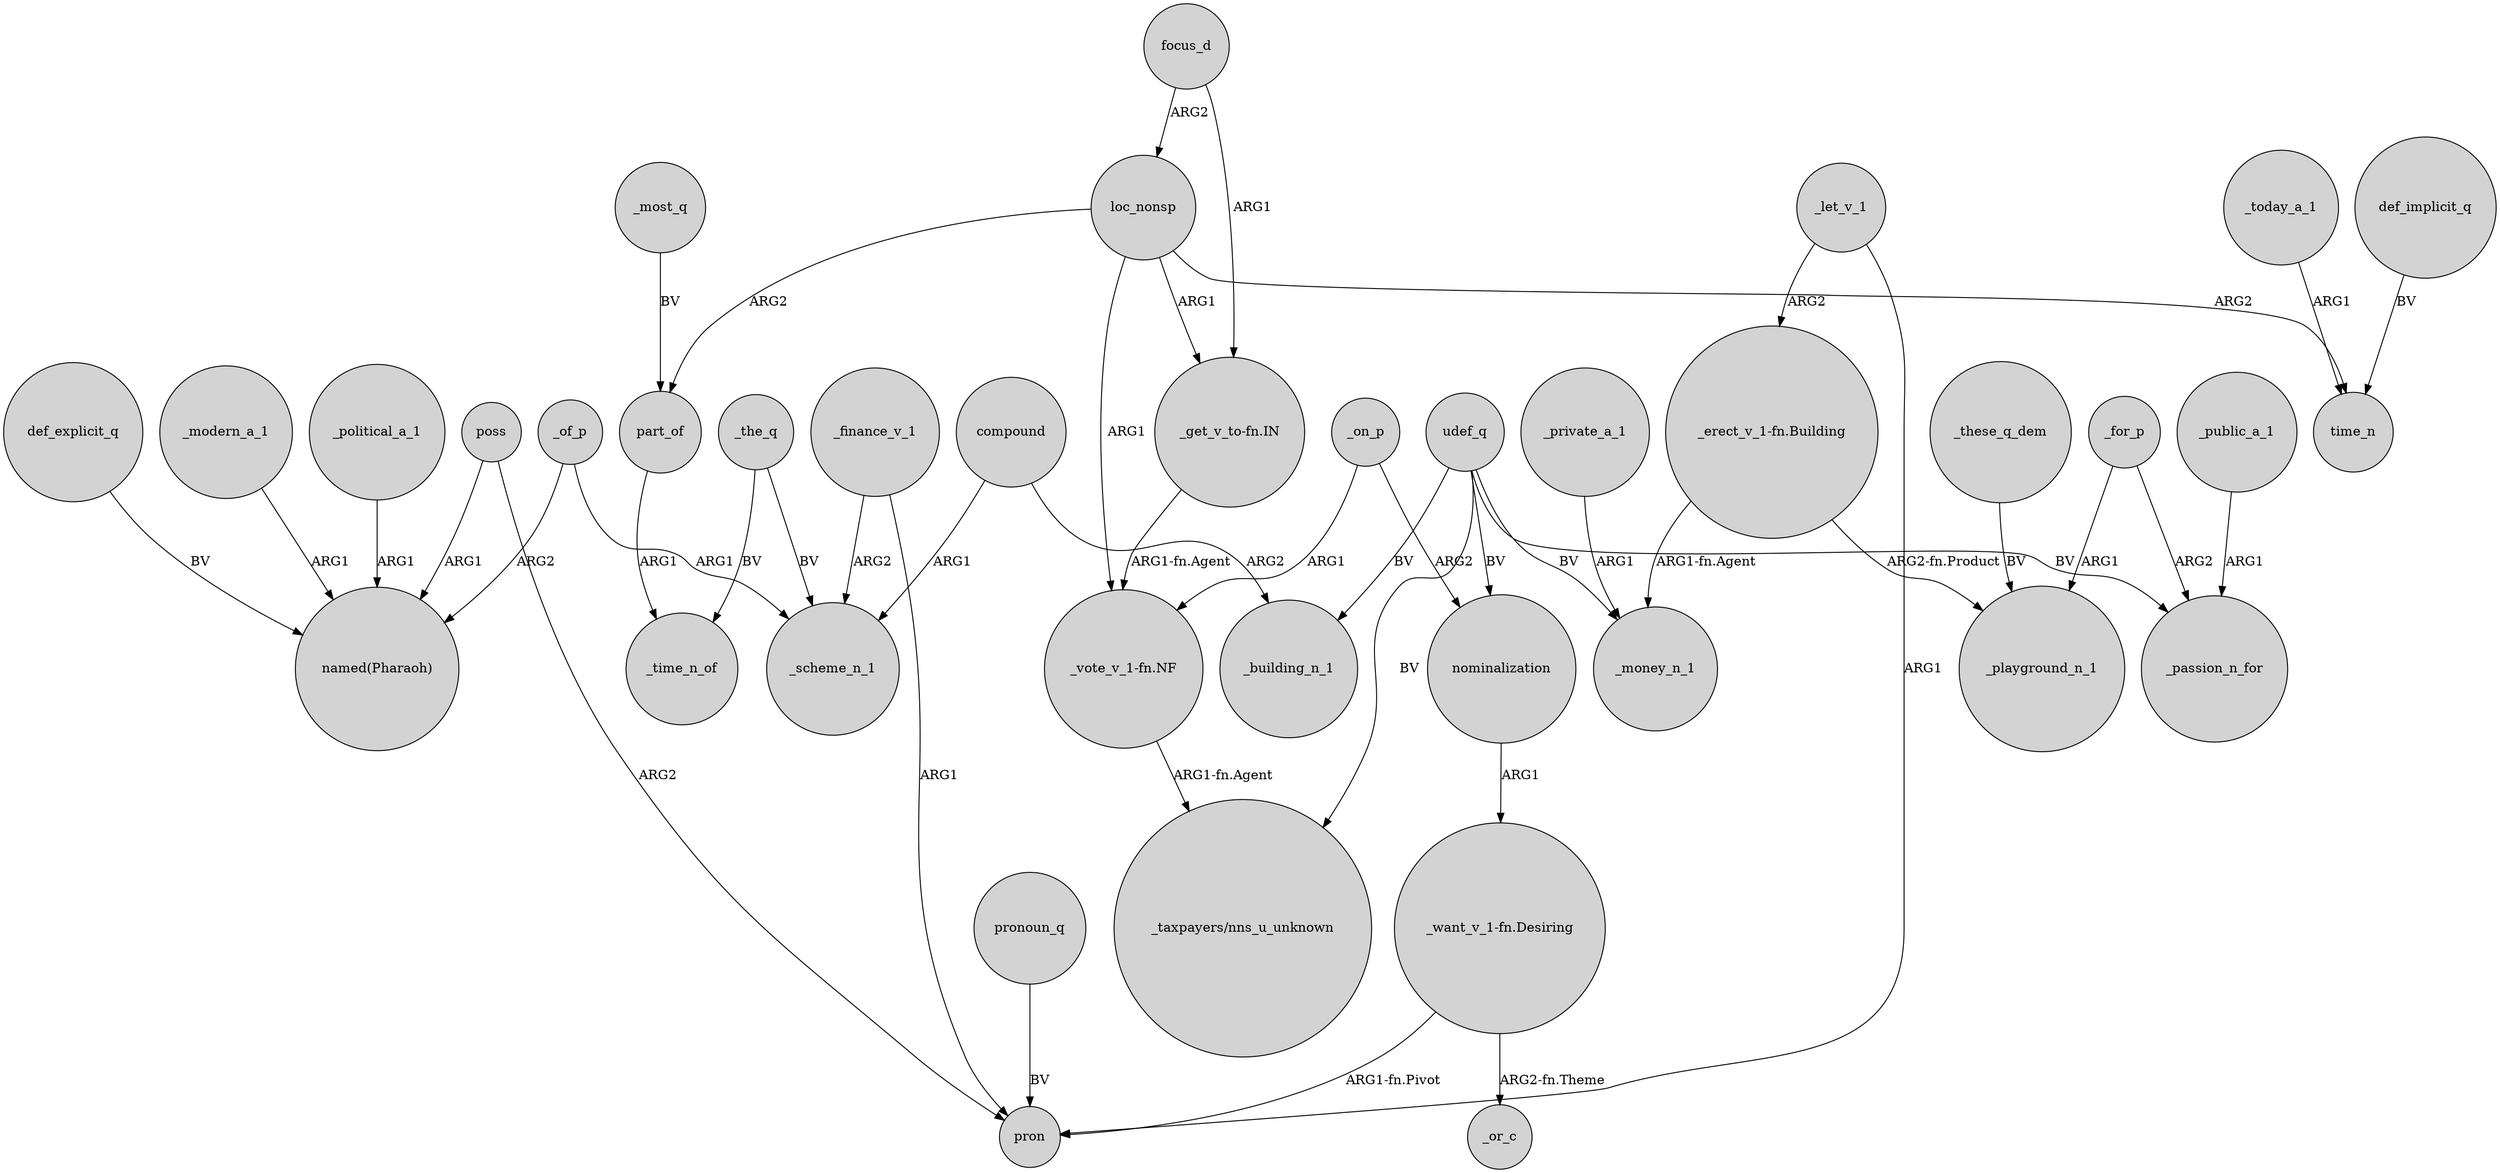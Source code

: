 digraph {
	node [shape=circle style=filled]
	focus_d -> loc_nonsp [label=ARG2]
	udef_q -> _money_n_1 [label=BV]
	part_of -> _time_n_of [label=ARG1]
	_today_a_1 -> time_n [label=ARG1]
	poss -> pron [label=ARG2]
	udef_q -> _building_n_1 [label=BV]
	_modern_a_1 -> "named(Pharaoh)" [label=ARG1]
	_on_p -> nominalization [label=ARG2]
	loc_nonsp -> part_of [label=ARG2]
	"_want_v_1-fn.Desiring" -> pron [label="ARG1-fn.Pivot"]
	_of_p -> _scheme_n_1 [label=ARG1]
	_public_a_1 -> _passion_n_for [label=ARG1]
	"_get_v_to-fn.IN" -> "_vote_v_1-fn.NF" [label="ARG1-fn.Agent"]
	compound -> _scheme_n_1 [label=ARG1]
	_let_v_1 -> "_erect_v_1-fn.Building" [label=ARG2]
	"_erect_v_1-fn.Building" -> _money_n_1 [label="ARG1-fn.Agent"]
	loc_nonsp -> time_n [label=ARG2]
	_finance_v_1 -> pron [label=ARG1]
	_these_q_dem -> _playground_n_1 [label=BV]
	focus_d -> "_get_v_to-fn.IN" [label=ARG1]
	_political_a_1 -> "named(Pharaoh)" [label=ARG1]
	pronoun_q -> pron [label=BV]
	_on_p -> "_vote_v_1-fn.NF" [label=ARG1]
	_the_q -> _time_n_of [label=BV]
	nominalization -> "_want_v_1-fn.Desiring" [label=ARG1]
	_of_p -> "named(Pharaoh)" [label=ARG2]
	def_explicit_q -> "named(Pharaoh)" [label=BV]
	poss -> "named(Pharaoh)" [label=ARG1]
	udef_q -> "_taxpayers/nns_u_unknown" [label=BV]
	udef_q -> nominalization [label=BV]
	"_erect_v_1-fn.Building" -> _playground_n_1 [label="ARG2-fn.Product"]
	"_want_v_1-fn.Desiring" -> _or_c [label="ARG2-fn.Theme"]
	_most_q -> part_of [label=BV]
	_let_v_1 -> pron [label=ARG1]
	_finance_v_1 -> _scheme_n_1 [label=ARG2]
	_for_p -> _passion_n_for [label=ARG2]
	_private_a_1 -> _money_n_1 [label=ARG1]
	loc_nonsp -> "_vote_v_1-fn.NF" [label=ARG1]
	loc_nonsp -> "_get_v_to-fn.IN" [label=ARG1]
	_for_p -> _playground_n_1 [label=ARG1]
	_the_q -> _scheme_n_1 [label=BV]
	compound -> _building_n_1 [label=ARG2]
	def_implicit_q -> time_n [label=BV]
	udef_q -> _passion_n_for [label=BV]
	"_vote_v_1-fn.NF" -> "_taxpayers/nns_u_unknown" [label="ARG1-fn.Agent"]
}
